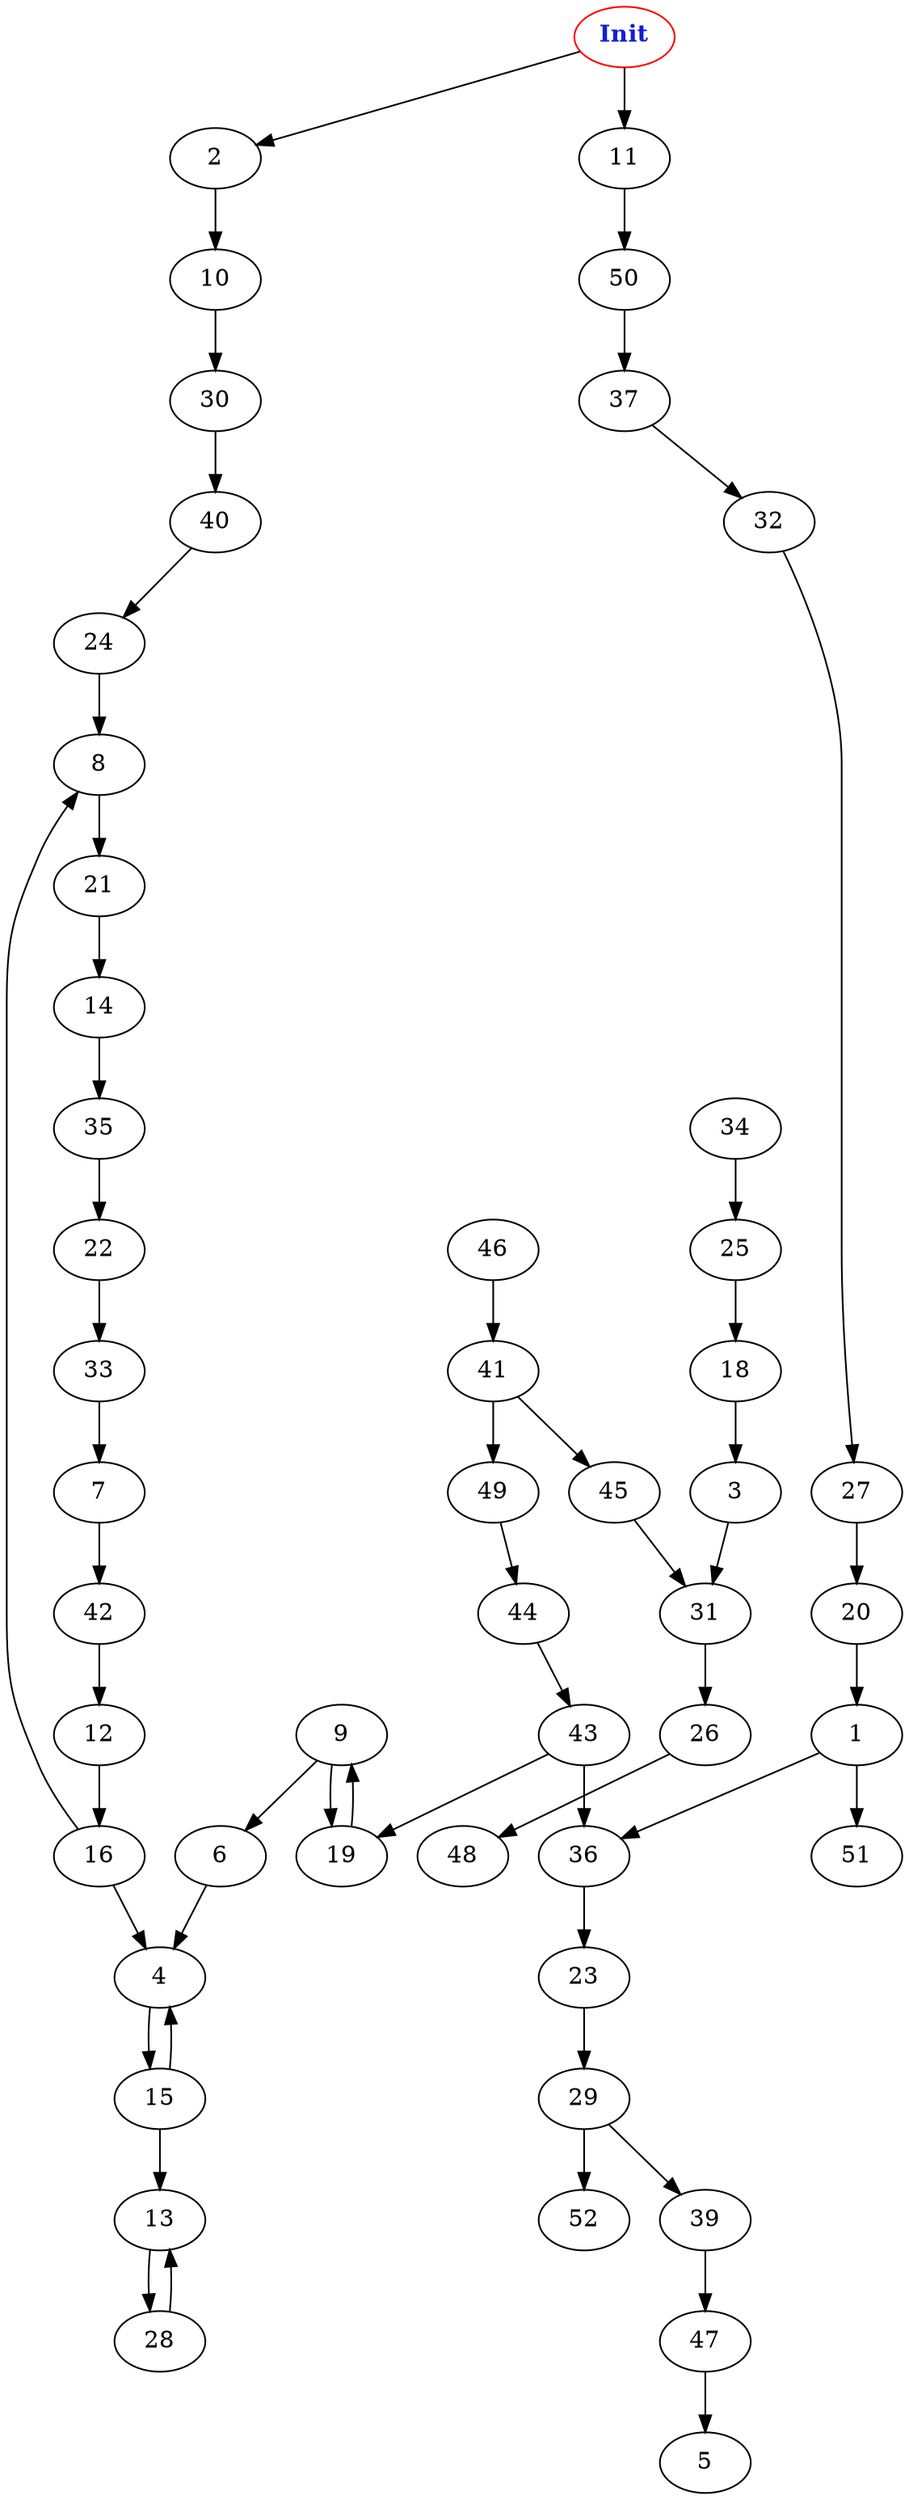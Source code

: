 digraph "Perturbed Net Graph with 51 nodes" {
edge ["class"="link-class"]
"0" ["color"="red","label"=<<b>Init</b>>,"fontcolor"="#1020d0"]
"0" -> "2" ["weight"="1.0"]
"0" -> "11" ["weight"="2.0"]
"2" -> "10" ["weight"="5.0"]
"11" -> "50" ["weight"="7.0"]
"10" -> "30" ["weight"="5.0"]
"30" -> "40" ["weight"="3.0"]
"1" -> "36" ["weight"="2.0"]
"1" -> "51" ["weight"="1.0"]
"36" -> "23" ["weight"="1.0"]
"6" -> "4" ["weight"="7.0"]
"4" -> "15" ["weight"="2.0"]
"15" -> "4" ["weight"="7.0"]
"15" -> "13" ["weight"="1.0"]
"9" -> "6" ["weight"="4.0"]
"9" -> "19" ["weight"="9.0"]
"19" -> "9" ["weight"="5.0"]
"8" -> "21" ["weight"="5.0"]
"21" -> "14" ["weight"="7.0"]
"42" -> "12" ["weight"="1.0"]
"12" -> "16" ["weight"="5.0"]
"16" -> "8" ["weight"="1.0"]
"16" -> "4" ["weight"="7.0"]
"24" -> "8" ["weight"="4.0"]
"37" -> "32" ["weight"="1.0"]
"32" -> "27" ["weight"="1.0"]
"27" -> "20" ["weight"="8.0"]
"20" -> "1" ["weight"="5.0"]
"25" -> "18" ["weight"="3.0"]
"18" -> "3" ["weight"="4.0"]
"3" -> "31" ["weight"="8.0"]
"31" -> "26" ["weight"="5.0"]
"14" -> "35" ["weight"="1.0"]
"35" -> "22" ["weight"="8.0"]
"46" -> "41" ["weight"="2.0"]
"41" -> "45" ["weight"="2.0"]
"41" -> "49" ["weight"="3.0"]
"45" -> "31" ["weight"="8.0"]
"49" -> "44" ["weight"="3.0"]
"29" -> "39" ["weight"="2.0"]
"29" -> "52" ["weight"="5.0"]
"39" -> "47" ["weight"="4.0"]
"28" -> "13" ["weight"="9.0"]
"13" -> "28" ["weight"="8.0"]
"33" -> "7" ["weight"="7.0"]
"7" -> "42" ["weight"="5.0"]
"26" -> "48" ["weight"="1.0"]
"34" -> "25" ["weight"="8.0"]
"22" -> "33" ["weight"="9.0"]
"44" -> "43" ["weight"="3.0"]
"43" -> "36" ["weight"="6.0"]
"43" -> "19" ["weight"="1.0"]
"23" -> "29" ["weight"="2.0"]
"47" -> "5" ["weight"="1.0"]
"50" -> "37" ["weight"="3.0"]
"40" -> "24" ["weight"="1.0"]
}